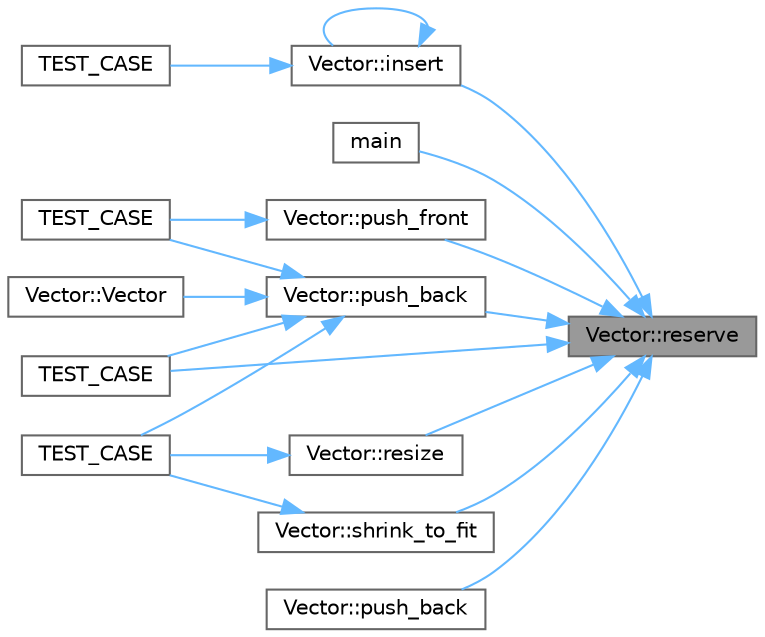 digraph "Vector::reserve"
{
 // LATEX_PDF_SIZE
  bgcolor="transparent";
  edge [fontname=Helvetica,fontsize=10,labelfontname=Helvetica,labelfontsize=10];
  node [fontname=Helvetica,fontsize=10,shape=box,height=0.2,width=0.4];
  rankdir="RL";
  Node1 [id="Node000001",label="Vector::reserve",height=0.2,width=0.4,color="gray40", fillcolor="grey60", style="filled", fontcolor="black",tooltip=" "];
  Node1 -> Node2 [id="edge18_Node000001_Node000002",dir="back",color="steelblue1",style="solid",tooltip=" "];
  Node2 [id="Node000002",label="Vector::insert",height=0.2,width=0.4,color="grey40", fillcolor="white", style="filled",URL="$class_vector.html#a4240e459e437ddc89f6b4c2bebfa6bcc",tooltip=" "];
  Node2 -> Node2 [id="edge19_Node000002_Node000002",dir="back",color="steelblue1",style="solid",tooltip=" "];
  Node2 -> Node3 [id="edge20_Node000002_Node000003",dir="back",color="steelblue1",style="solid",tooltip=" "];
  Node3 [id="Node000003",label="TEST_CASE",height=0.2,width=0.4,color="grey40", fillcolor="white", style="filled",URL="$tests_8cpp.html#a68ca30d4c6311592cdf1a5eea0c85820",tooltip=" "];
  Node1 -> Node4 [id="edge21_Node000001_Node000004",dir="back",color="steelblue1",style="solid",tooltip=" "];
  Node4 [id="Node000004",label="main",height=0.2,width=0.4,color="grey40", fillcolor="white", style="filled",URL="$main_8cpp.html#ae66f6b31b5ad750f1fe042a706a4e3d4",tooltip=" "];
  Node1 -> Node5 [id="edge22_Node000001_Node000005",dir="back",color="steelblue1",style="solid",tooltip=" "];
  Node5 [id="Node000005",label="Vector::push_back",height=0.2,width=0.4,color="grey40", fillcolor="white", style="filled",URL="$class_vector.html#a4415960a83615855ec32f8169f641786",tooltip=" "];
  Node5 -> Node6 [id="edge23_Node000005_Node000006",dir="back",color="steelblue1",style="solid",tooltip=" "];
  Node6 [id="Node000006",label="TEST_CASE",height=0.2,width=0.4,color="grey40", fillcolor="white", style="filled",URL="$tests_8cpp.html#a8addd321bce843b5eb86855e70961584",tooltip=" "];
  Node5 -> Node7 [id="edge24_Node000005_Node000007",dir="back",color="steelblue1",style="solid",tooltip=" "];
  Node7 [id="Node000007",label="TEST_CASE",height=0.2,width=0.4,color="grey40", fillcolor="white", style="filled",URL="$tests_8cpp.html#ae4740244a95a56e7f47dddc0a7a29721",tooltip=" "];
  Node5 -> Node8 [id="edge25_Node000005_Node000008",dir="back",color="steelblue1",style="solid",tooltip=" "];
  Node8 [id="Node000008",label="TEST_CASE",height=0.2,width=0.4,color="grey40", fillcolor="white", style="filled",URL="$tests_8cpp.html#a5cb4a446b68c178283e6682068dde27e",tooltip=" "];
  Node5 -> Node9 [id="edge26_Node000005_Node000009",dir="back",color="steelblue1",style="solid",tooltip=" "];
  Node9 [id="Node000009",label="Vector::Vector",height=0.2,width=0.4,color="grey40", fillcolor="white", style="filled",URL="$class_vector.html#ae3291ba1d1aef8a7a818c88195020050",tooltip=" "];
  Node1 -> Node10 [id="edge27_Node000001_Node000010",dir="back",color="steelblue1",style="solid",tooltip=" "];
  Node10 [id="Node000010",label="Vector::push_back",height=0.2,width=0.4,color="grey40", fillcolor="white", style="filled",URL="$class_vector.html#a7e9c3a4530e85fd3490d932846307683",tooltip=" "];
  Node1 -> Node11 [id="edge28_Node000001_Node000011",dir="back",color="steelblue1",style="solid",tooltip=" "];
  Node11 [id="Node000011",label="Vector::push_front",height=0.2,width=0.4,color="grey40", fillcolor="white", style="filled",URL="$class_vector.html#ad0db6af110c92ecc90ff4d49d9a10ec9",tooltip=" "];
  Node11 -> Node6 [id="edge29_Node000011_Node000006",dir="back",color="steelblue1",style="solid",tooltip=" "];
  Node1 -> Node12 [id="edge30_Node000001_Node000012",dir="back",color="steelblue1",style="solid",tooltip=" "];
  Node12 [id="Node000012",label="Vector::resize",height=0.2,width=0.4,color="grey40", fillcolor="white", style="filled",URL="$class_vector.html#ac8888474bd70f892899ac561b2d14612",tooltip=" "];
  Node12 -> Node8 [id="edge31_Node000012_Node000008",dir="back",color="steelblue1",style="solid",tooltip=" "];
  Node1 -> Node13 [id="edge32_Node000001_Node000013",dir="back",color="steelblue1",style="solid",tooltip=" "];
  Node13 [id="Node000013",label="Vector::shrink_to_fit",height=0.2,width=0.4,color="grey40", fillcolor="white", style="filled",URL="$class_vector.html#ad6454ce193263b8000d4c18cb0c3a0c8",tooltip=" "];
  Node13 -> Node8 [id="edge33_Node000013_Node000008",dir="back",color="steelblue1",style="solid",tooltip=" "];
  Node1 -> Node7 [id="edge34_Node000001_Node000007",dir="back",color="steelblue1",style="solid",tooltip=" "];
}
